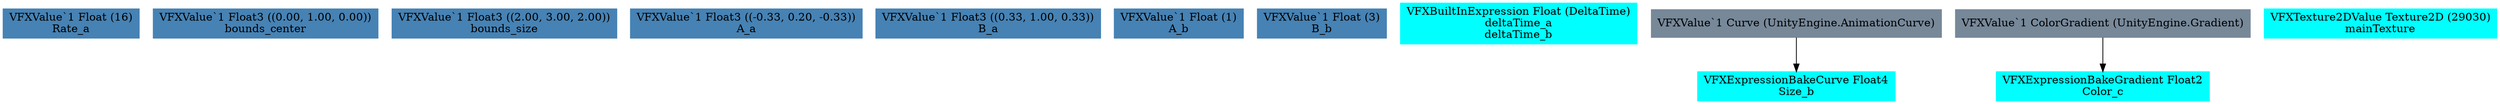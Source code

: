 digraph G {
node0 [shape="box" color="steelblue" style="filled" label="VFXValue`1 Float (16)
Rate_a"]
node1 [shape="box" color="steelblue" style="filled" label="VFXValue`1 Float3 ((0.00, 1.00, 0.00))
bounds_center"]
node2 [shape="box" color="steelblue" style="filled" label="VFXValue`1 Float3 ((2.00, 3.00, 2.00))
bounds_size"]
node3 [shape="box" color="steelblue" style="filled" label="VFXValue`1 Float3 ((-0.33, 0.20, -0.33))
A_a"]
node4 [shape="box" color="steelblue" style="filled" label="VFXValue`1 Float3 ((0.33, 1.00, 0.33))
B_a"]
node5 [shape="box" color="steelblue" style="filled" label="VFXValue`1 Float (1)
A_b"]
node6 [shape="box" color="steelblue" style="filled" label="VFXValue`1 Float (3)
B_b"]
node7 [shape="box" color="cyan" style="filled" label="VFXBuiltInExpression Float (DeltaTime)
deltaTime_a
deltaTime_b"]
node8 [shape="box" color="cyan" style="filled" label="VFXExpressionBakeCurve Float4
Size_b"]
node9 [shape="box" color="lightslategray" style="filled" label="VFXValue`1 Curve (UnityEngine.AnimationCurve)"]
node10 [shape="box" color="cyan" style="filled" label="VFXExpressionBakeGradient Float2
Color_c"]
node11 [shape="box" color="lightslategray" style="filled" label="VFXValue`1 ColorGradient (UnityEngine.Gradient)"]
node12 [shape="box" color="cyan" style="filled" label="VFXTexture2DValue Texture2D (29030)
mainTexture"]
node9 -> node8 
node11 -> node10 
}
